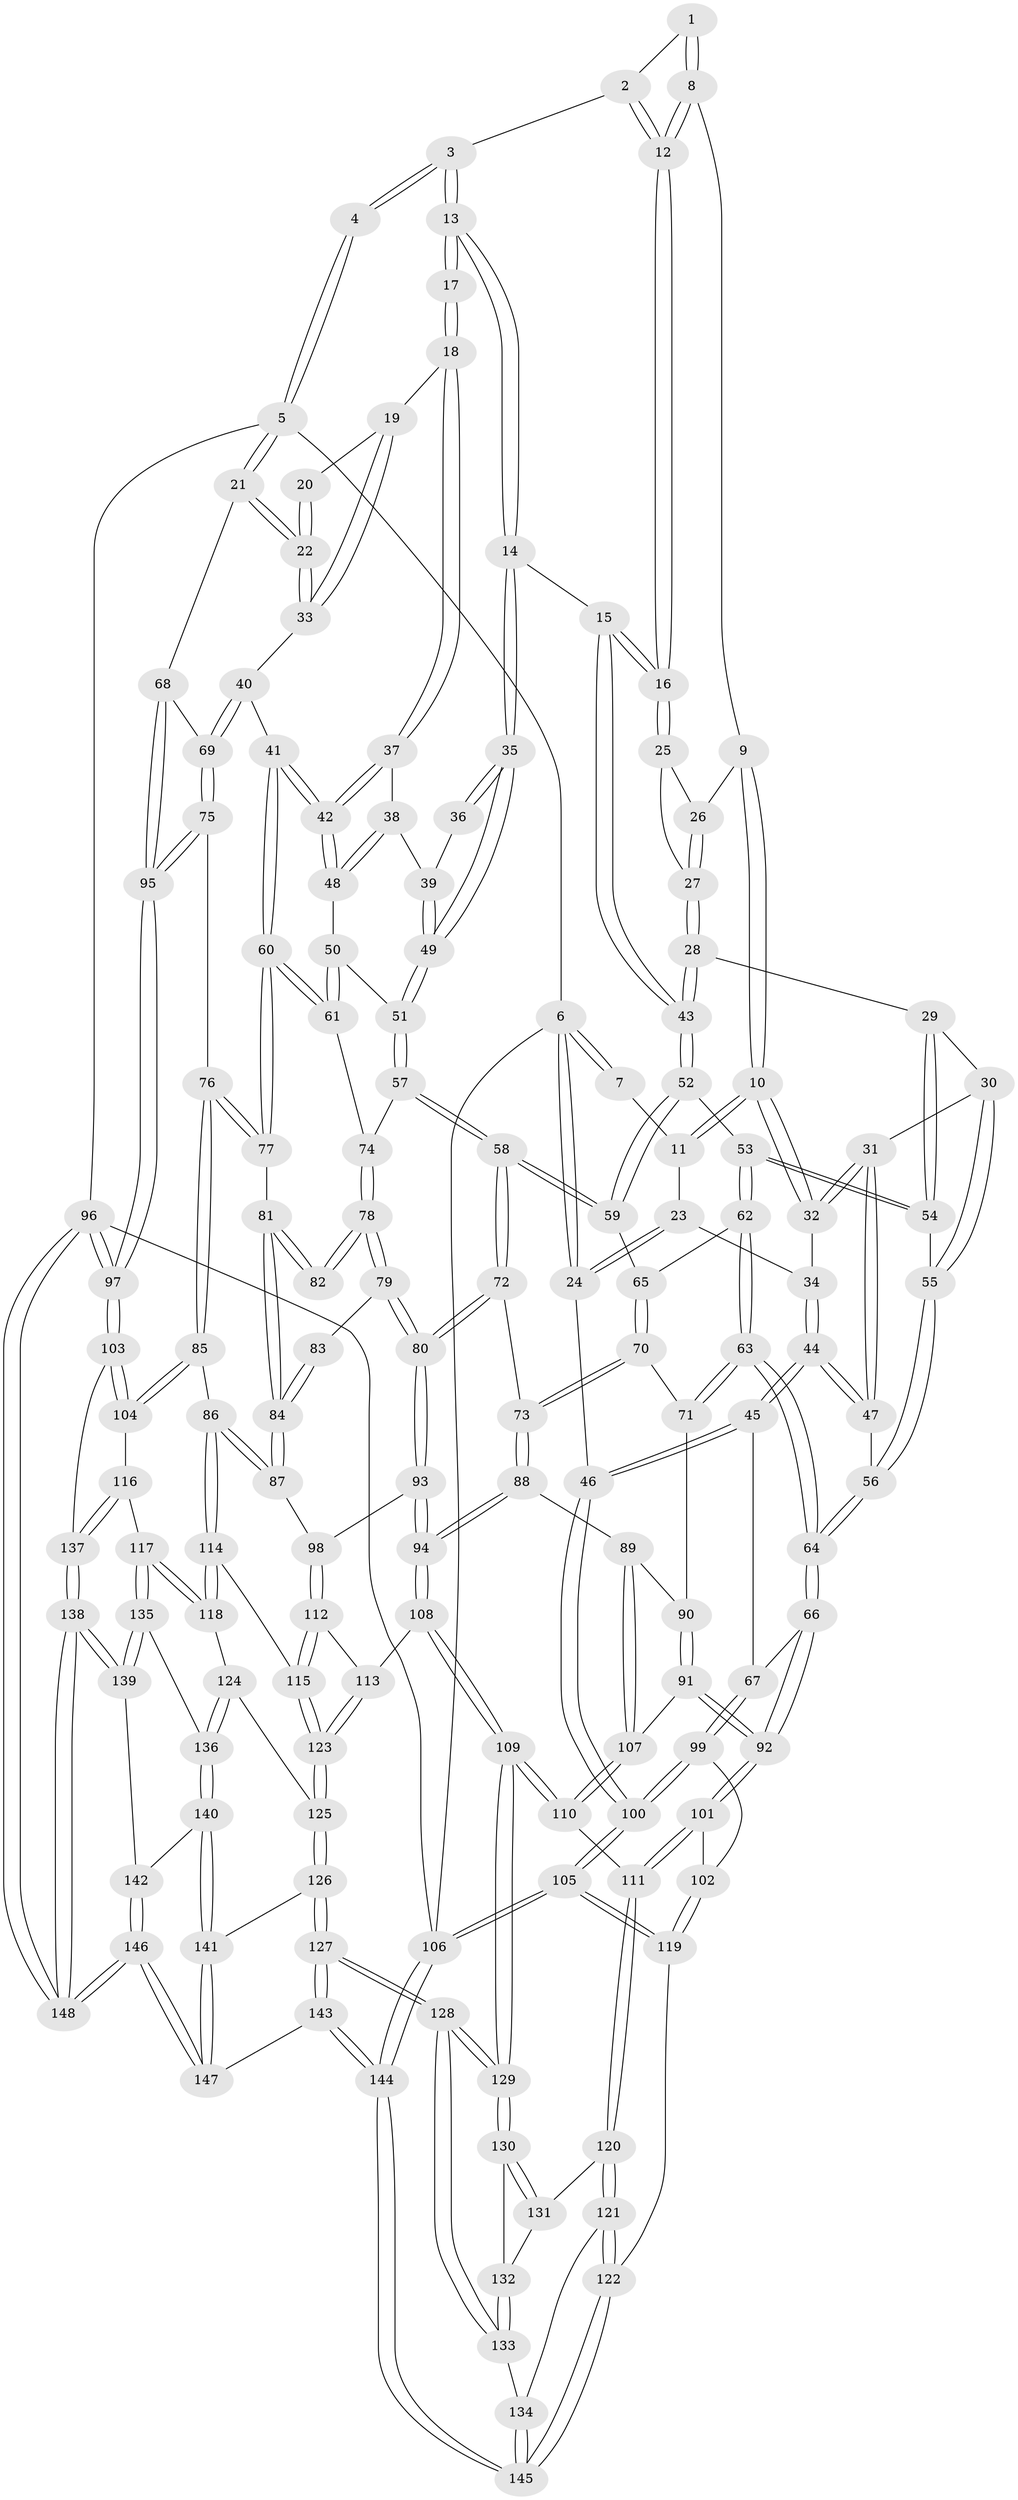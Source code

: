 // coarse degree distribution, {3: 0.38636363636363635, 4: 0.22727272727272727, 7: 0.022727272727272728, 5: 0.1590909090909091, 2: 0.06818181818181818, 16: 0.022727272727272728, 6: 0.022727272727272728, 8: 0.045454545454545456, 9: 0.022727272727272728, 10: 0.022727272727272728}
// Generated by graph-tools (version 1.1) at 2025/04/03/04/25 22:04:38]
// undirected, 148 vertices, 367 edges
graph export_dot {
graph [start="1"]
  node [color=gray90,style=filled];
  1 [pos="+0.26066503910588656+0"];
  2 [pos="+0.6311216486011672+0"];
  3 [pos="+0.6463707239291401+0"];
  4 [pos="+1+0"];
  5 [pos="+1+0"];
  6 [pos="+0+0"];
  7 [pos="+0+0"];
  8 [pos="+0.2745620557597805+0.028552099617171804"];
  9 [pos="+0.26603364358599285+0.05032312650488457"];
  10 [pos="+0.18906836714045777+0.13501067616280568"];
  11 [pos="+0.1020498355954976+0.10602037804961748"];
  12 [pos="+0.446457185355627+0.12410699313365693"];
  13 [pos="+0.7026424419733747+0.006929503215684724"];
  14 [pos="+0.48707805436136214+0.2201258602080145"];
  15 [pos="+0.4789519775875174+0.21749708448161537"];
  16 [pos="+0.4632882929000528+0.18809896218317082"];
  17 [pos="+0.7243758615447006+0.043510629748170666"];
  18 [pos="+0.7455504127900566+0.06506514872214189"];
  19 [pos="+0.8326964041623738+0.09240504525339006"];
  20 [pos="+0.9147390039141132+0.058668697906661425"];
  21 [pos="+1+0.1673484684053664"];
  22 [pos="+1+0.1584562533515739"];
  23 [pos="+0.03364019137330326+0.14236386545402482"];
  24 [pos="+0+0.06340865102300504"];
  25 [pos="+0.36858145549952126+0.1732076069055911"];
  26 [pos="+0.29340450045092376+0.11126197623583561"];
  27 [pos="+0.3131143216840815+0.20456294652963772"];
  28 [pos="+0.31084719022112317+0.22433115179110633"];
  29 [pos="+0.25365013012620546+0.24127706113312591"];
  30 [pos="+0.2357436679725542+0.2430941620298743"];
  31 [pos="+0.18684303485951526+0.17762892674500091"];
  32 [pos="+0.18443268347603228+0.1694246622731702"];
  33 [pos="+0.9115880329914919+0.18082327512813418"];
  34 [pos="+0.0757859132811263+0.2086236580547057"];
  35 [pos="+0.5164456482143571+0.24744387254848027"];
  36 [pos="+0.6775826936988699+0.1319450620084385"];
  37 [pos="+0.7535726748306871+0.15557770553300615"];
  38 [pos="+0.670415889693206+0.24681478296750697"];
  39 [pos="+0.6330952049135404+0.22926635390718206"];
  40 [pos="+0.8705735367459994+0.2965294201777131"];
  41 [pos="+0.7919900477779137+0.307925948489152"];
  42 [pos="+0.7847181829905465+0.3003803450689174"];
  43 [pos="+0.3892957617617723+0.2787359693938642"];
  44 [pos="+0.046895632280617876+0.3051750998103582"];
  45 [pos="+0.01535224401283721+0.33575445897421774"];
  46 [pos="+0+0.3353491464631962"];
  47 [pos="+0.12436074728566342+0.28287683731756225"];
  48 [pos="+0.7120097937195384+0.293300265219476"];
  49 [pos="+0.5435894670485718+0.2750467636210344"];
  50 [pos="+0.6567118070323235+0.3166866071585569"];
  51 [pos="+0.5518199916549156+0.29953298253767763"];
  52 [pos="+0.3880160006248731+0.2817686155137283"];
  53 [pos="+0.3265769586602952+0.3193283312199895"];
  54 [pos="+0.3253175481268063+0.31861109575131785"];
  55 [pos="+0.22530678926165743+0.28772134727506105"];
  56 [pos="+0.21035811736778598+0.31606209036642474"];
  57 [pos="+0.5515152882004264+0.3028464249443189"];
  58 [pos="+0.4591674067189601+0.4174265302922679"];
  59 [pos="+0.39302631828009255+0.30433677789117447"];
  60 [pos="+0.7580997008584807+0.43870133817651175"];
  61 [pos="+0.6726018872253844+0.3975429894556442"];
  62 [pos="+0.3115046468419353+0.3461188066051756"];
  63 [pos="+0.24057847692573453+0.4452104949386726"];
  64 [pos="+0.21996688993397193+0.4467996762363551"];
  65 [pos="+0.37144984689502814+0.377735957314496"];
  66 [pos="+0.19524373569319342+0.462321946841742"];
  67 [pos="+0.16587098560320088+0.4666153449463968"];
  68 [pos="+1+0.2892843529409154"];
  69 [pos="+0.9361967871629325+0.3367866105370031"];
  70 [pos="+0.36600008034696846+0.4489687057371396"];
  71 [pos="+0.25811004250444297+0.45013397565845886"];
  72 [pos="+0.4481288840106253+0.46655521441759645"];
  73 [pos="+0.4401107288972474+0.47053604684971173"];
  74 [pos="+0.5964322508016298+0.3997307388966771"];
  75 [pos="+0.9073631010217358+0.48559030661418184"];
  76 [pos="+0.814492256056802+0.4989305660518326"];
  77 [pos="+0.7581445222547932+0.43892326188455083"];
  78 [pos="+0.5694873401180124+0.4884566139979674"];
  79 [pos="+0.5630141631948536+0.4943633599355148"];
  80 [pos="+0.55773449064214+0.4989162359484416"];
  81 [pos="+0.692083829420529+0.4800589443874293"];
  82 [pos="+0.6429571005353686+0.4845862455826796"];
  83 [pos="+0.6504162113549058+0.5336143804986249"];
  84 [pos="+0.6740173846306085+0.5589768816799798"];
  85 [pos="+0.7928536428424792+0.5912794040969086"];
  86 [pos="+0.738475934920476+0.6237709822817913"];
  87 [pos="+0.6686088993983134+0.6032097894128382"];
  88 [pos="+0.4149191526771916+0.5634332732214729"];
  89 [pos="+0.3955342191485361+0.5720393534751658"];
  90 [pos="+0.31361206926177165+0.5325575635085901"];
  91 [pos="+0.31307494926289936+0.607857772539074"];
  92 [pos="+0.2613819976527589+0.6407788845398148"];
  93 [pos="+0.5666151112641413+0.545271757531174"];
  94 [pos="+0.4822561002356168+0.6487185316675347"];
  95 [pos="+1+0.6372722867154946"];
  96 [pos="+1+1"];
  97 [pos="+1+0.6839058935069431"];
  98 [pos="+0.635990511037561+0.6082823417250128"];
  99 [pos="+0.15154088302807495+0.48323190722896364"];
  100 [pos="+0+0.7249400965935736"];
  101 [pos="+0.25823206515117453+0.6537626272873295"];
  102 [pos="+0.15533104317352855+0.6587229494977067"];
  103 [pos="+1+0.722471048255336"];
  104 [pos="+0.9472728175873616+0.7321200934214387"];
  105 [pos="+0+0.7518824236465176"];
  106 [pos="+0+1"];
  107 [pos="+0.36628624063865994+0.5995508974725128"];
  108 [pos="+0.48565491961861224+0.7023382919972678"];
  109 [pos="+0.4312689519832539+0.7549678863051745"];
  110 [pos="+0.38344029878063957+0.7281443434859326"];
  111 [pos="+0.28095389150057387+0.7058564006912911"];
  112 [pos="+0.6049073427634343+0.6726812555831021"];
  113 [pos="+0.5437478402582063+0.7072281498028536"];
  114 [pos="+0.7272817386189948+0.722972547134671"];
  115 [pos="+0.6901940941972684+0.7380575921496212"];
  116 [pos="+0.8543813166198944+0.7926043393621875"];
  117 [pos="+0.8483879546400344+0.7951265166926866"];
  118 [pos="+0.8122311288063103+0.7841665646417572"];
  119 [pos="+0+0.7781495177147147"];
  120 [pos="+0.23792388924790478+0.7709391542833189"];
  121 [pos="+0.000328049328140973+0.7818098883363014"];
  122 [pos="+0+0.7789395381896508"];
  123 [pos="+0.6325454950276762+0.8203140909997377"];
  124 [pos="+0.693360880121516+0.8458726206646868"];
  125 [pos="+0.6323499813340387+0.8250301878921835"];
  126 [pos="+0.6158905815889825+0.8456553746507995"];
  127 [pos="+0.44373007287265487+0.8754292627083865"];
  128 [pos="+0.43803641157863965+0.862367589533809"];
  129 [pos="+0.43064800273257+0.8322636474228094"];
  130 [pos="+0.4009695359661+0.8293153805491476"];
  131 [pos="+0.2403205864435664+0.7768254465627494"];
  132 [pos="+0.253704912973283+0.8305901289158504"];
  133 [pos="+0.24724551628613756+0.8784783915659232"];
  134 [pos="+0.2367911685859066+0.8983368720742158"];
  135 [pos="+0.8260797341908337+0.8543037533044517"];
  136 [pos="+0.7358402130063467+0.9048821332611177"];
  137 [pos="+0.9262576479201766+0.9391390347216122"];
  138 [pos="+0.9178253566650555+1"];
  139 [pos="+0.8474020501657574+0.9836871266492967"];
  140 [pos="+0.7334865570919545+0.9146543175949611"];
  141 [pos="+0.6326806229028974+0.9364872157780786"];
  142 [pos="+0.7387763399199362+0.9322730527649615"];
  143 [pos="+0.41642636320547727+1"];
  144 [pos="+0.2912541919161408+1"];
  145 [pos="+0.2500293731952259+1"];
  146 [pos="+0.6328248356547883+1"];
  147 [pos="+0.5667467124871052+1"];
  148 [pos="+1+1"];
  1 -- 2;
  1 -- 8;
  1 -- 8;
  2 -- 3;
  2 -- 12;
  2 -- 12;
  3 -- 4;
  3 -- 4;
  3 -- 13;
  3 -- 13;
  4 -- 5;
  4 -- 5;
  5 -- 6;
  5 -- 21;
  5 -- 21;
  5 -- 96;
  6 -- 7;
  6 -- 7;
  6 -- 24;
  6 -- 24;
  6 -- 106;
  7 -- 11;
  8 -- 9;
  8 -- 12;
  8 -- 12;
  9 -- 10;
  9 -- 10;
  9 -- 26;
  10 -- 11;
  10 -- 11;
  10 -- 32;
  10 -- 32;
  11 -- 23;
  12 -- 16;
  12 -- 16;
  13 -- 14;
  13 -- 14;
  13 -- 17;
  13 -- 17;
  14 -- 15;
  14 -- 35;
  14 -- 35;
  15 -- 16;
  15 -- 16;
  15 -- 43;
  15 -- 43;
  16 -- 25;
  16 -- 25;
  17 -- 18;
  17 -- 18;
  18 -- 19;
  18 -- 37;
  18 -- 37;
  19 -- 20;
  19 -- 33;
  19 -- 33;
  20 -- 22;
  20 -- 22;
  21 -- 22;
  21 -- 22;
  21 -- 68;
  22 -- 33;
  22 -- 33;
  23 -- 24;
  23 -- 24;
  23 -- 34;
  24 -- 46;
  25 -- 26;
  25 -- 27;
  26 -- 27;
  26 -- 27;
  27 -- 28;
  27 -- 28;
  28 -- 29;
  28 -- 43;
  28 -- 43;
  29 -- 30;
  29 -- 54;
  29 -- 54;
  30 -- 31;
  30 -- 55;
  30 -- 55;
  31 -- 32;
  31 -- 32;
  31 -- 47;
  31 -- 47;
  32 -- 34;
  33 -- 40;
  34 -- 44;
  34 -- 44;
  35 -- 36;
  35 -- 36;
  35 -- 49;
  35 -- 49;
  36 -- 39;
  37 -- 38;
  37 -- 42;
  37 -- 42;
  38 -- 39;
  38 -- 48;
  38 -- 48;
  39 -- 49;
  39 -- 49;
  40 -- 41;
  40 -- 69;
  40 -- 69;
  41 -- 42;
  41 -- 42;
  41 -- 60;
  41 -- 60;
  42 -- 48;
  42 -- 48;
  43 -- 52;
  43 -- 52;
  44 -- 45;
  44 -- 45;
  44 -- 47;
  44 -- 47;
  45 -- 46;
  45 -- 46;
  45 -- 67;
  46 -- 100;
  46 -- 100;
  47 -- 56;
  48 -- 50;
  49 -- 51;
  49 -- 51;
  50 -- 51;
  50 -- 61;
  50 -- 61;
  51 -- 57;
  51 -- 57;
  52 -- 53;
  52 -- 59;
  52 -- 59;
  53 -- 54;
  53 -- 54;
  53 -- 62;
  53 -- 62;
  54 -- 55;
  55 -- 56;
  55 -- 56;
  56 -- 64;
  56 -- 64;
  57 -- 58;
  57 -- 58;
  57 -- 74;
  58 -- 59;
  58 -- 59;
  58 -- 72;
  58 -- 72;
  59 -- 65;
  60 -- 61;
  60 -- 61;
  60 -- 77;
  60 -- 77;
  61 -- 74;
  62 -- 63;
  62 -- 63;
  62 -- 65;
  63 -- 64;
  63 -- 64;
  63 -- 71;
  63 -- 71;
  64 -- 66;
  64 -- 66;
  65 -- 70;
  65 -- 70;
  66 -- 67;
  66 -- 92;
  66 -- 92;
  67 -- 99;
  67 -- 99;
  68 -- 69;
  68 -- 95;
  68 -- 95;
  69 -- 75;
  69 -- 75;
  70 -- 71;
  70 -- 73;
  70 -- 73;
  71 -- 90;
  72 -- 73;
  72 -- 80;
  72 -- 80;
  73 -- 88;
  73 -- 88;
  74 -- 78;
  74 -- 78;
  75 -- 76;
  75 -- 95;
  75 -- 95;
  76 -- 77;
  76 -- 77;
  76 -- 85;
  76 -- 85;
  77 -- 81;
  78 -- 79;
  78 -- 79;
  78 -- 82;
  78 -- 82;
  79 -- 80;
  79 -- 80;
  79 -- 83;
  80 -- 93;
  80 -- 93;
  81 -- 82;
  81 -- 82;
  81 -- 84;
  81 -- 84;
  83 -- 84;
  83 -- 84;
  84 -- 87;
  84 -- 87;
  85 -- 86;
  85 -- 104;
  85 -- 104;
  86 -- 87;
  86 -- 87;
  86 -- 114;
  86 -- 114;
  87 -- 98;
  88 -- 89;
  88 -- 94;
  88 -- 94;
  89 -- 90;
  89 -- 107;
  89 -- 107;
  90 -- 91;
  90 -- 91;
  91 -- 92;
  91 -- 92;
  91 -- 107;
  92 -- 101;
  92 -- 101;
  93 -- 94;
  93 -- 94;
  93 -- 98;
  94 -- 108;
  94 -- 108;
  95 -- 97;
  95 -- 97;
  96 -- 97;
  96 -- 97;
  96 -- 148;
  96 -- 148;
  96 -- 106;
  97 -- 103;
  97 -- 103;
  98 -- 112;
  98 -- 112;
  99 -- 100;
  99 -- 100;
  99 -- 102;
  100 -- 105;
  100 -- 105;
  101 -- 102;
  101 -- 111;
  101 -- 111;
  102 -- 119;
  102 -- 119;
  103 -- 104;
  103 -- 104;
  103 -- 137;
  104 -- 116;
  105 -- 106;
  105 -- 106;
  105 -- 119;
  105 -- 119;
  106 -- 144;
  106 -- 144;
  107 -- 110;
  107 -- 110;
  108 -- 109;
  108 -- 109;
  108 -- 113;
  109 -- 110;
  109 -- 110;
  109 -- 129;
  109 -- 129;
  110 -- 111;
  111 -- 120;
  111 -- 120;
  112 -- 113;
  112 -- 115;
  112 -- 115;
  113 -- 123;
  113 -- 123;
  114 -- 115;
  114 -- 118;
  114 -- 118;
  115 -- 123;
  115 -- 123;
  116 -- 117;
  116 -- 137;
  116 -- 137;
  117 -- 118;
  117 -- 118;
  117 -- 135;
  117 -- 135;
  118 -- 124;
  119 -- 122;
  120 -- 121;
  120 -- 121;
  120 -- 131;
  121 -- 122;
  121 -- 122;
  121 -- 134;
  122 -- 145;
  122 -- 145;
  123 -- 125;
  123 -- 125;
  124 -- 125;
  124 -- 136;
  124 -- 136;
  125 -- 126;
  125 -- 126;
  126 -- 127;
  126 -- 127;
  126 -- 141;
  127 -- 128;
  127 -- 128;
  127 -- 143;
  127 -- 143;
  128 -- 129;
  128 -- 129;
  128 -- 133;
  128 -- 133;
  129 -- 130;
  129 -- 130;
  130 -- 131;
  130 -- 131;
  130 -- 132;
  131 -- 132;
  132 -- 133;
  132 -- 133;
  133 -- 134;
  134 -- 145;
  134 -- 145;
  135 -- 136;
  135 -- 139;
  135 -- 139;
  136 -- 140;
  136 -- 140;
  137 -- 138;
  137 -- 138;
  138 -- 139;
  138 -- 139;
  138 -- 148;
  138 -- 148;
  139 -- 142;
  140 -- 141;
  140 -- 141;
  140 -- 142;
  141 -- 147;
  141 -- 147;
  142 -- 146;
  142 -- 146;
  143 -- 144;
  143 -- 144;
  143 -- 147;
  144 -- 145;
  144 -- 145;
  146 -- 147;
  146 -- 147;
  146 -- 148;
  146 -- 148;
}
